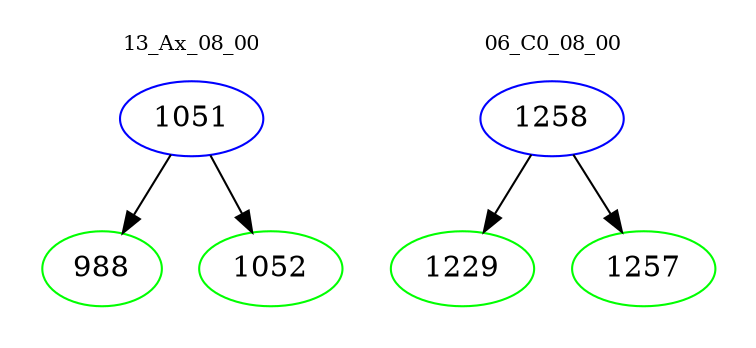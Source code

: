 digraph{
subgraph cluster_0 {
color = white
label = "13_Ax_08_00";
fontsize=10;
T0_1051 [label="1051", color="blue"]
T0_1051 -> T0_988 [color="black"]
T0_988 [label="988", color="green"]
T0_1051 -> T0_1052 [color="black"]
T0_1052 [label="1052", color="green"]
}
subgraph cluster_1 {
color = white
label = "06_C0_08_00";
fontsize=10;
T1_1258 [label="1258", color="blue"]
T1_1258 -> T1_1229 [color="black"]
T1_1229 [label="1229", color="green"]
T1_1258 -> T1_1257 [color="black"]
T1_1257 [label="1257", color="green"]
}
}
